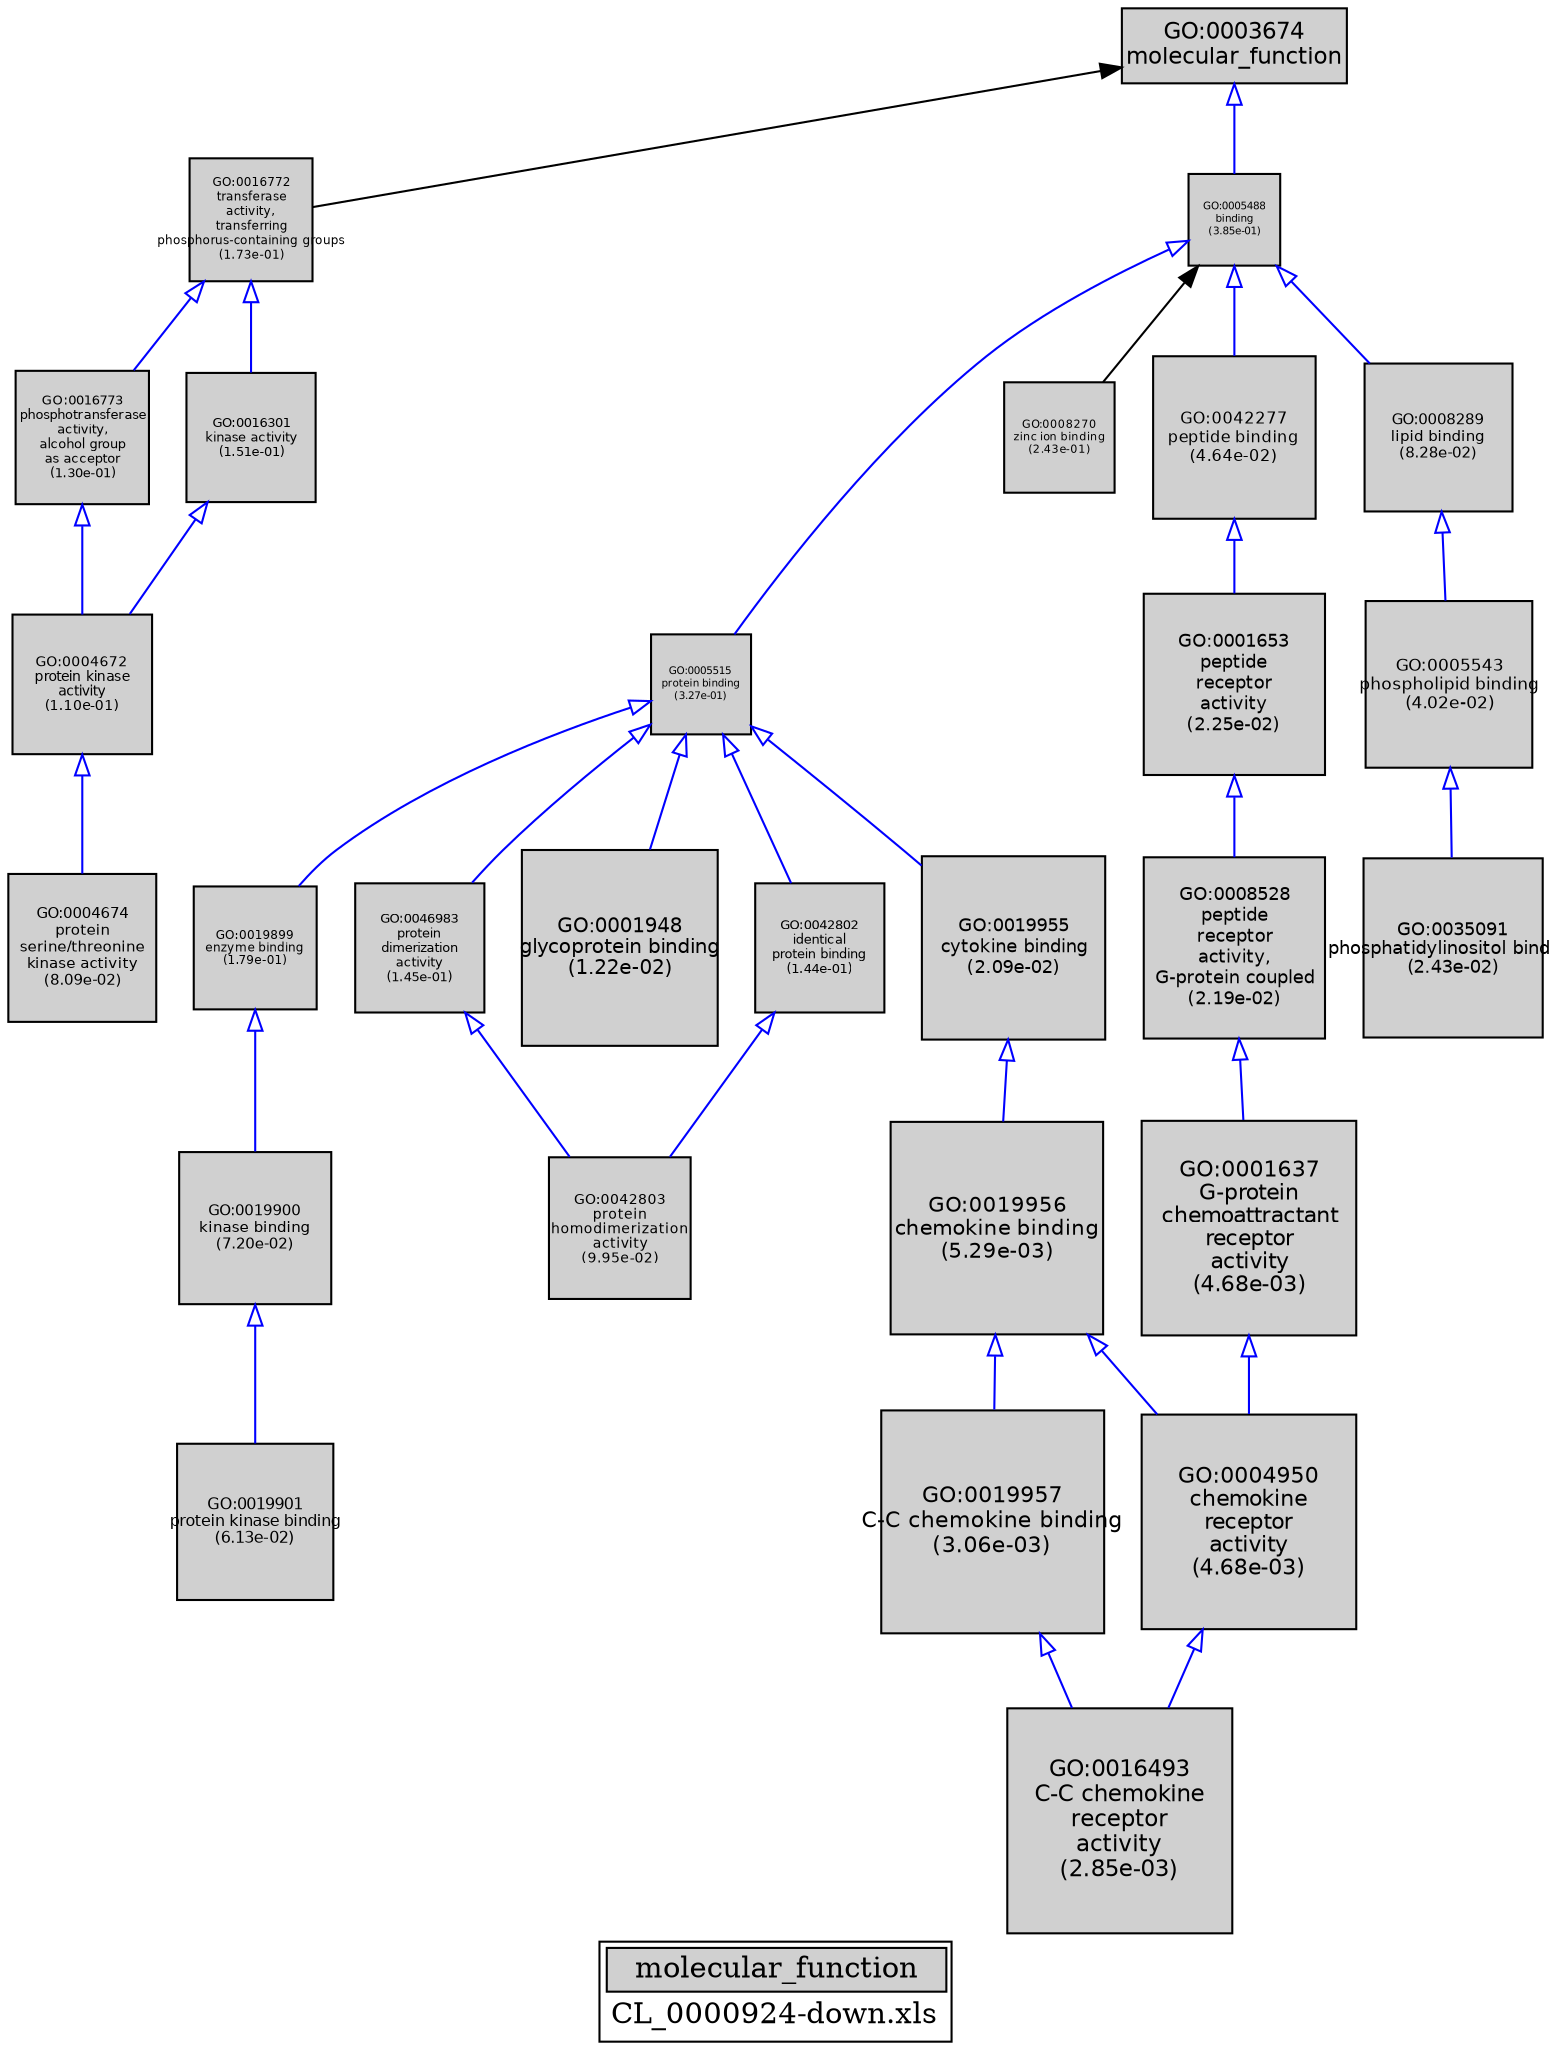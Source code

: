 digraph "molecular_function" {
graph [ bgcolor = "#FFFFFF", label = <<TABLE COLOR="black" BGCOLOR="white"><TR><TD COLSPAN="2" BGCOLOR="#D0D0D0"><FONT COLOR="black">molecular_function</FONT></TD></TR><TR><TD BORDER="0">CL_0000924-down.xls</TD></TR></TABLE>> ];
node [ fontname = "Helvetica" ];

subgraph "nodes" {

node [ style = "filled", fixedsize = "true", width = 1, shape = "box", fontsize = 9, fillcolor = "#D0D0D0", fontcolor = "black", color = "black" ];

"GO:0019900" [ URL = "#GO:0019900", label = <<TABLE BORDER="0"><TR><TD>GO:0019900<BR/>kinase binding<BR/>(7.20e-02)</TD></TR></TABLE>>, width = 1.0078300433, shape = "box", fontsize = 7.25637631178, height = 1.0078300433 ];
"GO:0019899" [ URL = "#GO:0019899", label = <<TABLE BORDER="0"><TR><TD>GO:0019899<BR/>enzyme binding<BR/>(1.79e-01)</TD></TR></TABLE>>, width = 0.817135653075, shape = "box", fontsize = 5.88337670214, height = 0.817135653075 ];
"GO:0035091" [ URL = "#GO:0035091", label = <<TABLE BORDER="0"><TR><TD>GO:0035091<BR/>phosphatidylinositol binding<BR/>(2.43e-02)</TD></TR></TABLE>>, width = 1.19644526696, shape = "box", fontsize = 8.61440592214, height = 1.19644526696 ];
"GO:0046983" [ URL = "#GO:0046983", label = <<TABLE BORDER="0"><TR><TD>GO:0046983<BR/>protein<BR/>dimerization<BR/>activity<BR/>(1.45e-01)</TD></TR></TABLE>>, width = 0.864286653105, shape = "box", fontsize = 6.22286390235, height = 0.864286653105 ];
"GO:0016772" [ URL = "#GO:0016772", label = <<TABLE BORDER="0"><TR><TD>GO:0016772<BR/>transferase<BR/>activity,<BR/>transferring<BR/>phosphorus-containing groups<BR/>(1.73e-01)</TD></TR></TABLE>>, width = 0.82543971633, shape = "box", fontsize = 5.94316595757, height = 0.82543971633 ];
"GO:0001948" [ URL = "#GO:0001948", label = <<TABLE BORDER="0"><TR><TD>GO:0001948<BR/>glycoprotein binding<BR/>(1.22e-02)</TD></TR></TABLE>>, width = 1.30187823495, shape = "box", fontsize = 9.37352329165, height = 1.30187823495 ];
"GO:0004674" [ URL = "#GO:0004674", label = <<TABLE BORDER="0"><TR><TD>GO:0004674<BR/>protein<BR/>serine/threonine<BR/>kinase activity<BR/>(8.09e-02)</TD></TR></TABLE>>, width = 0.9854942848, shape = "box", fontsize = 7.09555885056, height = 0.9854942848 ];
"GO:0003674" [ URL = "#GO:0003674", label = <<TABLE BORDER="0"><TR><TD>GO:0003674<BR/>molecular_function</TD></TR></TABLE>>, width = 1.5, shape = "box", fontsize = 10.8 ];
"GO:0005543" [ URL = "#GO:0005543", label = <<TABLE BORDER="0"><TR><TD>GO:0005543<BR/>phospholipid binding<BR/>(4.02e-02)</TD></TR></TABLE>>, width = 1.11278714704, shape = "box", fontsize = 8.01206745869, height = 1.11278714704 ];
"GO:0005515" [ URL = "#GO:0005515", label = <<TABLE BORDER="0"><TR><TD>GO:0005515<BR/>protein binding<BR/>(3.27e-01)</TD></TR></TABLE>>, width = 0.661222978056, shape = "box", fontsize = 5.0, height = 0.661222978056 ];
"GO:0004950" [ URL = "#GO:0004950", label = <<TABLE BORDER="0"><TR><TD>GO:0004950<BR/>chemokine<BR/>receptor<BR/>activity<BR/>(4.68e-03)</TD></TR></TABLE>>, width = 1.4354310067, shape = "box", fontsize = 10.3351032483, height = 1.4354310067 ];
"GO:0042802" [ URL = "#GO:0042802", label = <<TABLE BORDER="0"><TR><TD>GO:0042802<BR/>identical<BR/>protein binding<BR/>(1.44e-01)</TD></TR></TABLE>>, width = 0.867093722216, shape = "box", fontsize = 6.24307479995, height = 0.867093722216 ];
"GO:0019956" [ URL = "#GO:0019956", label = <<TABLE BORDER="0"><TR><TD>GO:0019956<BR/>chemokine binding<BR/>(5.29e-03)</TD></TR></TABLE>>, width = 1.41903955641, shape = "box", fontsize = 10.2170848061, height = 1.41903955641 ];
"GO:0016773" [ URL = "#GO:0016773", label = <<TABLE BORDER="0"><TR><TD>GO:0016773<BR/>phosphotransferase<BR/>activity,<BR/>alcohol group<BR/>as acceptor<BR/>(1.30e-01)</TD></TR></TABLE>>, width = 0.888885168163, shape = "box", fontsize = 6.39997321077, height = 0.888885168163 ];
"GO:0019955" [ URL = "#GO:0019955", label = <<TABLE BORDER="0"><TR><TD>GO:0019955<BR/>cytokine binding<BR/>(2.09e-02)</TD></TR></TABLE>>, width = 1.22042399655, shape = "box", fontsize = 8.78705277519, height = 1.22042399655 ];
"GO:0008270" [ URL = "#GO:0008270", label = <<TABLE BORDER="0"><TR><TD>GO:0008270<BR/>zinc ion binding<BR/>(2.43e-01)</TD></TR></TABLE>>, width = 0.741954739476, shape = "box", fontsize = 5.34207412423, height = 0.741954739476 ];
"GO:0016301" [ URL = "#GO:0016301", label = <<TABLE BORDER="0"><TR><TD>GO:0016301<BR/>kinase activity<BR/>(1.51e-01)</TD></TR></TABLE>>, width = 0.856585339049, shape = "box", fontsize = 6.16741444115, height = 0.856585339049 ];
"GO:0001637" [ URL = "#GO:0001637", label = <<TABLE BORDER="0"><TR><TD>GO:0001637<BR/>G-protein<BR/>chemoattractant<BR/>receptor<BR/>activity<BR/>(4.68e-03)</TD></TR></TABLE>>, width = 1.4354310067, shape = "box", fontsize = 10.3351032483, height = 1.4354310067 ];
"GO:0042277" [ URL = "#GO:0042277", label = <<TABLE BORDER="0"><TR><TD>GO:0042277<BR/>peptide binding<BR/>(4.64e-02)</TD></TR></TABLE>>, width = 1.08812669227, shape = "box", fontsize = 7.83451218436, height = 1.08812669227 ];
"GO:0008289" [ URL = "#GO:0008289", label = <<TABLE BORDER="0"><TR><TD>GO:0008289<BR/>lipid binding<BR/>(8.28e-02)</TD></TR></TABLE>>, width = 0.980920437483, shape = "box", fontsize = 7.06262714988, height = 0.980920437483 ];
"GO:0005488" [ URL = "#GO:0005488", label = <<TABLE BORDER="0"><TR><TD>GO:0005488<BR/>binding<BR/>(3.85e-01)</TD></TR></TABLE>>, width = 0.612220559487, shape = "box", fontsize = 5.0, height = 0.612220559487 ];
"GO:0001653" [ URL = "#GO:0001653", label = <<TABLE BORDER="0"><TR><TD>GO:0001653<BR/>peptide<BR/>receptor<BR/>activity<BR/>(2.25e-02)</TD></TR></TABLE>>, width = 1.20873860074, shape = "box", fontsize = 8.70291792534, height = 1.20873860074 ];
"GO:0042803" [ URL = "#GO:0042803", label = <<TABLE BORDER="0"><TR><TD>GO:0042803<BR/>protein<BR/>homodimerization<BR/>activity<BR/>(9.95e-02)</TD></TR></TABLE>>, width = 0.944569168571, shape = "box", fontsize = 6.80089801371, height = 0.944569168571 ];
"GO:0019901" [ URL = "#GO:0019901", label = <<TABLE BORDER="0"><TR><TD>GO:0019901<BR/>protein kinase binding<BR/>(6.13e-02)</TD></TR></TABLE>>, width = 1.03792000419, shape = "box", fontsize = 7.47302403015, height = 1.03792000419 ];
"GO:0004672" [ URL = "#GO:0004672", label = <<TABLE BORDER="0"><TR><TD>GO:0004672<BR/>protein kinase<BR/>activity<BR/>(1.10e-01)</TD></TR></TABLE>>, width = 0.924196372839, shape = "box", fontsize = 6.65421388444, height = 0.924196372839 ];
"GO:0016493" [ URL = "#GO:0016493", label = <<TABLE BORDER="0"><TR><TD>GO:0016493<BR/>C-C chemokine<BR/>receptor<BR/>activity<BR/>(2.85e-03)</TD></TR></TABLE>>, width = 1.5, shape = "box", fontsize = 10.8, height = 1.5 ];
"GO:0019957" [ URL = "#GO:0019957", label = <<TABLE BORDER="0"><TR><TD>GO:0019957<BR/>C-C chemokine binding<BR/>(3.06e-03)</TD></TR></TABLE>>, width = 1.49119155306, shape = "box", fontsize = 10.736579182, height = 1.49119155306 ];
"GO:0008528" [ URL = "#GO:0008528", label = <<TABLE BORDER="0"><TR><TD>GO:0008528<BR/>peptide<BR/>receptor<BR/>activity,<BR/>G-protein coupled<BR/>(2.19e-02)</TD></TR></TABLE>>, width = 1.21303116527, shape = "box", fontsize = 8.73382438998, height = 1.21303116527 ];
}
subgraph "edges" {


edge [ dir = "back", weight = 1 ];
subgraph "regulates" {


edge [ color = "cyan", arrowtail = "none" ];
subgraph "positive" {


edge [ color = "green", arrowtail = "vee" ];
}
subgraph "negative" {


edge [ color = "red", arrowtail = "tee" ];
}
}
subgraph "part_of" {


edge [ color = "purple", arrowtail = "diamond", weight = 2.5 ];
}
subgraph "is_a" {


edge [ color = "blue", arrowtail = "empty", weight = 5.0 ];
"GO:0046983" -> "GO:0042803";
"GO:0005488" -> "GO:0008289";
"GO:0005515" -> "GO:0001948";
"GO:0005515" -> "GO:0042802";
"GO:0019899" -> "GO:0019900";
"GO:0016773" -> "GO:0004672";
"GO:0019956" -> "GO:0019957";
"GO:0001653" -> "GO:0008528";
"GO:0042802" -> "GO:0042803";
"GO:0019900" -> "GO:0019901";
"GO:0005488" -> "GO:0042277";
"GO:0019956" -> "GO:0004950";
"GO:0005488" -> "GO:0005515";
"GO:0004672" -> "GO:0004674";
"GO:0016772" -> "GO:0016301";
"GO:0005515" -> "GO:0019899";
"GO:0016301" -> "GO:0004672";
"GO:0019957" -> "GO:0016493";
"GO:0004950" -> "GO:0016493";
"GO:0008528" -> "GO:0001637";
"GO:0005515" -> "GO:0019955";
"GO:0005543" -> "GO:0035091";
"GO:0019955" -> "GO:0019956";
"GO:0001637" -> "GO:0004950";
"GO:0016772" -> "GO:0016773";
"GO:0003674" -> "GO:0005488";
"GO:0008289" -> "GO:0005543";
"GO:0005515" -> "GO:0046983";
"GO:0042277" -> "GO:0001653";
}
"GO:0003674" -> "GO:0016772";
"GO:0005488" -> "GO:0008270";
}
}
